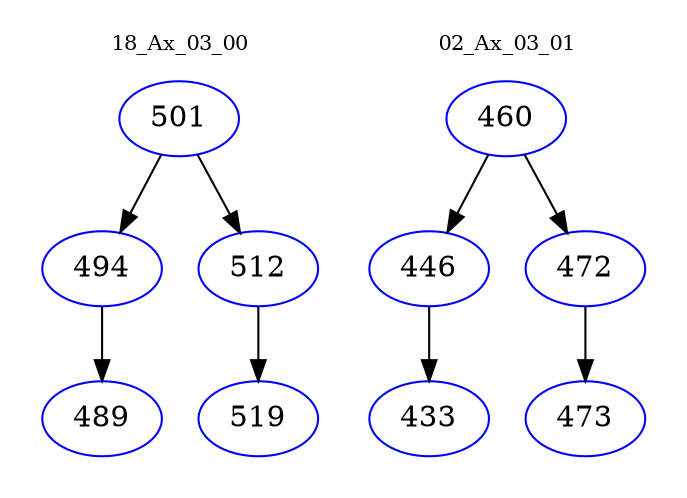 digraph{
subgraph cluster_0 {
color = white
label = "18_Ax_03_00";
fontsize=10;
T0_501 [label="501", color="blue"]
T0_501 -> T0_494 [color="black"]
T0_494 [label="494", color="blue"]
T0_494 -> T0_489 [color="black"]
T0_489 [label="489", color="blue"]
T0_501 -> T0_512 [color="black"]
T0_512 [label="512", color="blue"]
T0_512 -> T0_519 [color="black"]
T0_519 [label="519", color="blue"]
}
subgraph cluster_1 {
color = white
label = "02_Ax_03_01";
fontsize=10;
T1_460 [label="460", color="blue"]
T1_460 -> T1_446 [color="black"]
T1_446 [label="446", color="blue"]
T1_446 -> T1_433 [color="black"]
T1_433 [label="433", color="blue"]
T1_460 -> T1_472 [color="black"]
T1_472 [label="472", color="blue"]
T1_472 -> T1_473 [color="black"]
T1_473 [label="473", color="blue"]
}
}
